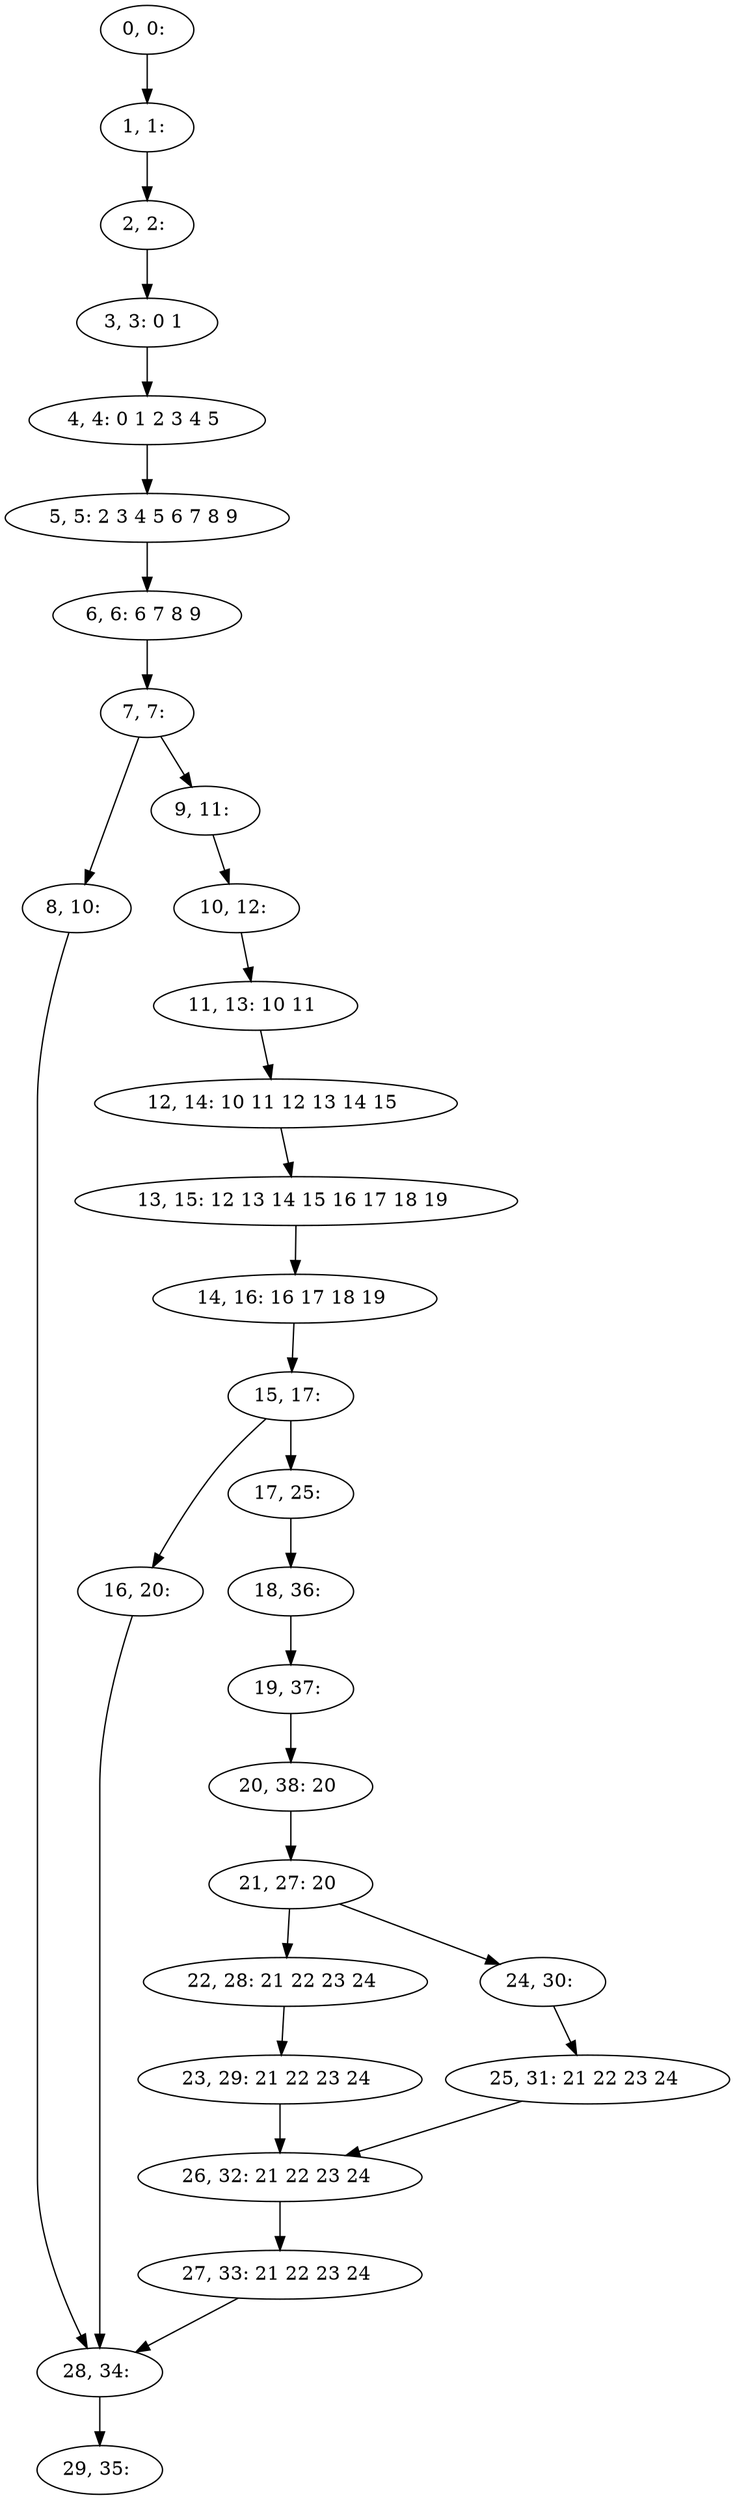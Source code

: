 digraph G {
0[label="0, 0: "];
1[label="1, 1: "];
2[label="2, 2: "];
3[label="3, 3: 0 1 "];
4[label="4, 4: 0 1 2 3 4 5 "];
5[label="5, 5: 2 3 4 5 6 7 8 9 "];
6[label="6, 6: 6 7 8 9 "];
7[label="7, 7: "];
8[label="8, 10: "];
9[label="9, 11: "];
10[label="10, 12: "];
11[label="11, 13: 10 11 "];
12[label="12, 14: 10 11 12 13 14 15 "];
13[label="13, 15: 12 13 14 15 16 17 18 19 "];
14[label="14, 16: 16 17 18 19 "];
15[label="15, 17: "];
16[label="16, 20: "];
17[label="17, 25: "];
18[label="18, 36: "];
19[label="19, 37: "];
20[label="20, 38: 20 "];
21[label="21, 27: 20 "];
22[label="22, 28: 21 22 23 24 "];
23[label="23, 29: 21 22 23 24 "];
24[label="24, 30: "];
25[label="25, 31: 21 22 23 24 "];
26[label="26, 32: 21 22 23 24 "];
27[label="27, 33: 21 22 23 24 "];
28[label="28, 34: "];
29[label="29, 35: "];
0->1 ;
1->2 ;
2->3 ;
3->4 ;
4->5 ;
5->6 ;
6->7 ;
7->8 ;
7->9 ;
8->28 ;
9->10 ;
10->11 ;
11->12 ;
12->13 ;
13->14 ;
14->15 ;
15->16 ;
15->17 ;
16->28 ;
17->18 ;
18->19 ;
19->20 ;
20->21 ;
21->22 ;
21->24 ;
22->23 ;
23->26 ;
24->25 ;
25->26 ;
26->27 ;
27->28 ;
28->29 ;
}
